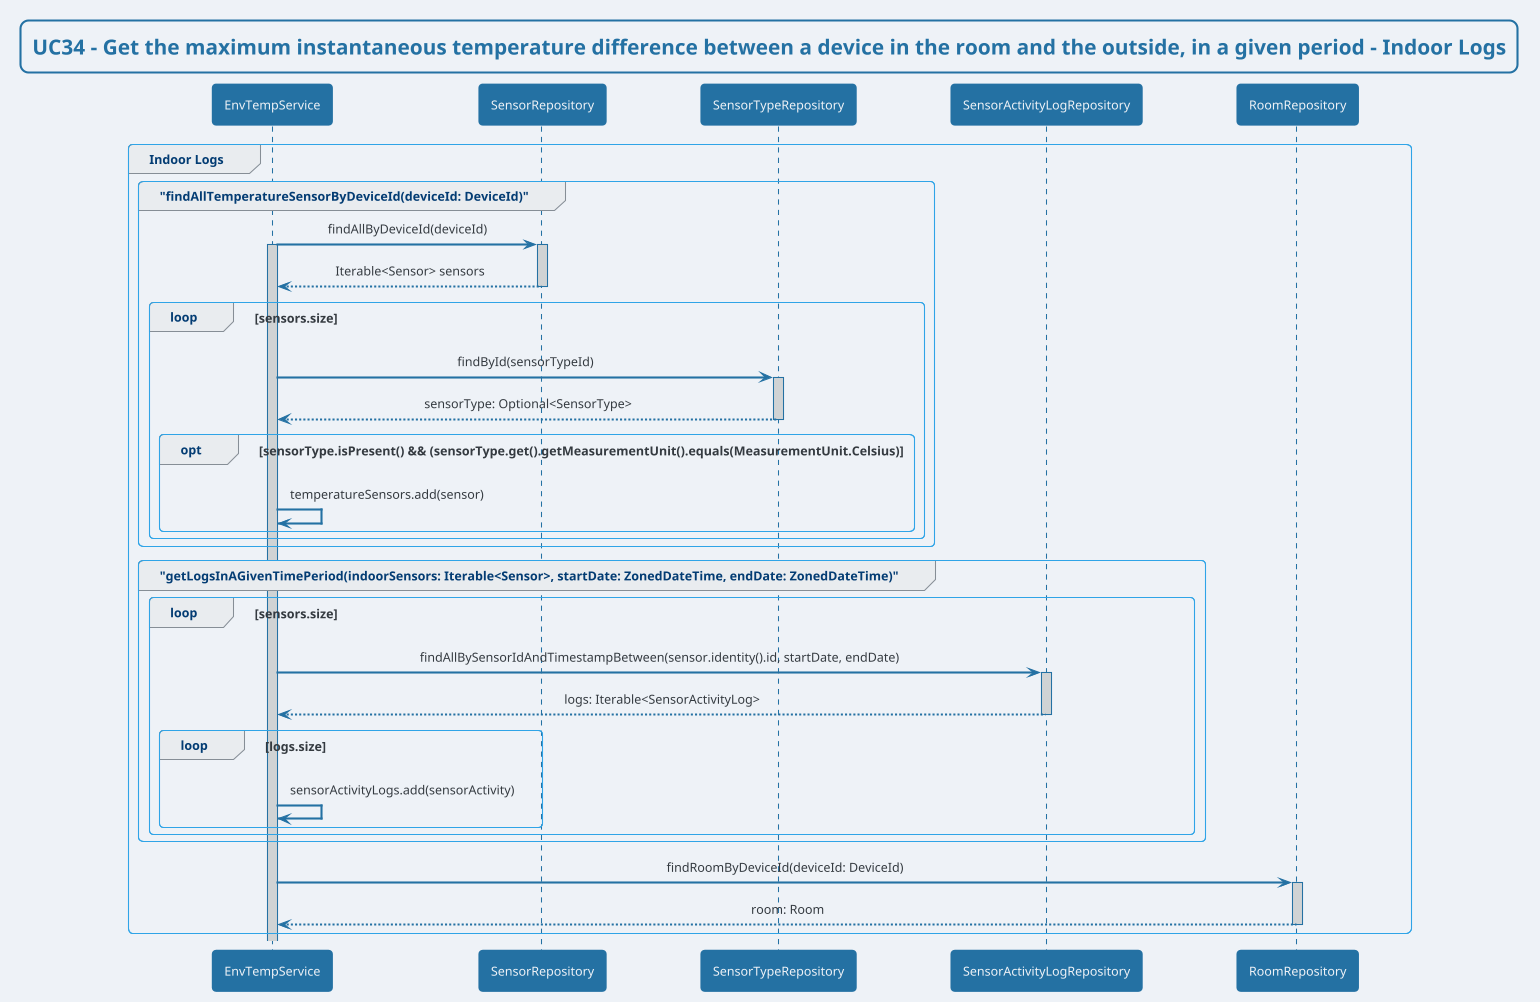 @startuml
'https://plantuml.com/sequence-diagram

!theme cerulean-outline

skinparam backgroundColor #EEF2F7
skinparam titleBorderRoundCorner 15
skinparam titleBorderThickness 2
skinparam titleBorderColor #2471A3
skinparam titleFontColor #2471A3
skinparam sequenceArrowThickness 2
skinparam defaultTextAlignment center
skinparam sequenceParticipantBorderThickness 2
skinparam sequenceParticipantFontColor #EEF2F7
skinparam sequenceLifeLineBorderColor #2471A3
skinparam sequenceLifeLineBorderThickness 1.5
skinparam sequenceParticipantBackgroundColor #2471A3
skinparam sequenceParticipantBorderColor #2471A3
skinparam CollectionsBorderColor #000000
skinparam CollectionsBackgroundColor #2471A3
skinparam CollectionsFontColor #EEF2F7
skinparam ArrowColor #2471A3
skinparam ArrowThickness 2
skinparam sequenceLifeLineBackgroundColor #D0D3D4

title UC34 - Get the maximum instantaneous temperature difference between a device in the room and the outside, in a given period - Indoor Logs
group Indoor Logs
group "findAllTemperatureSensorByDeviceId(deviceId: DeviceId)"
EnvTempService -> SensorRepository: findAllByDeviceId(deviceId)
activate EnvTempService
activate SensorRepository
SensorRepository --> EnvTempService: Iterable<Sensor> sensors
deactivate SensorRepository

loop sensors.size
EnvTempService -> SensorTypeRepository: findById(sensorTypeId)
activate SensorTypeRepository
SensorTypeRepository --> EnvTempService: sensorType: Optional<SensorType>
deactivate SensorTypeRepository
opt sensorType.isPresent() && (sensorType.get().getMeasurementUnit().equals(MeasurementUnit.Celsius)
EnvTempService -> EnvTempService: temperatureSensors.add(sensor)
end

end

end

group "getLogsInAGivenTimePeriod(indoorSensors: Iterable<Sensor>, startDate: ZonedDateTime, endDate: ZonedDateTime)"
loop sensors.size
EnvTempService -> SensorActivityLogRepository: findAllBySensorIdAndTimestampBetween(sensor.identity().id, startDate, endDate)
activate SensorActivityLogRepository
SensorActivityLogRepository --> EnvTempService: logs: Iterable<SensorActivityLog>
deactivate SensorActivityLogRepository
loop logs.size
EnvTempService -> EnvTempService: sensorActivityLogs.add(sensorActivity)
end

end

end
EnvTempService -> RoomRepository: findRoomByDeviceId(deviceId: DeviceId)
activate RoomRepository
RoomRepository --> EnvTempService: room: Room

deactivate RoomRepository
end
@enduml